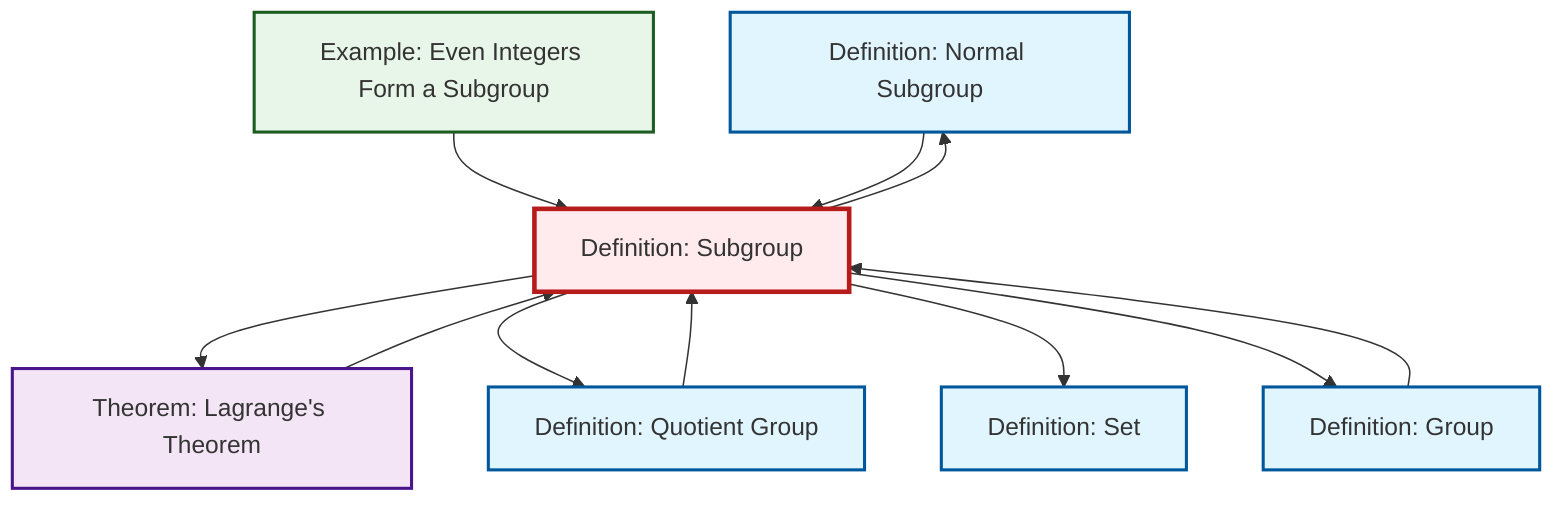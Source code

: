 graph TD
    classDef definition fill:#e1f5fe,stroke:#01579b,stroke-width:2px
    classDef theorem fill:#f3e5f5,stroke:#4a148c,stroke-width:2px
    classDef axiom fill:#fff3e0,stroke:#e65100,stroke-width:2px
    classDef example fill:#e8f5e9,stroke:#1b5e20,stroke-width:2px
    classDef current fill:#ffebee,stroke:#b71c1c,stroke-width:3px
    def-normal-subgroup["Definition: Normal Subgroup"]:::definition
    def-subgroup["Definition: Subgroup"]:::definition
    def-set["Definition: Set"]:::definition
    def-group["Definition: Group"]:::definition
    def-quotient-group["Definition: Quotient Group"]:::definition
    thm-lagrange["Theorem: Lagrange's Theorem"]:::theorem
    ex-even-integers-subgroup["Example: Even Integers Form a Subgroup"]:::example
    ex-even-integers-subgroup --> def-subgroup
    def-subgroup --> thm-lagrange
    def-subgroup --> def-quotient-group
    thm-lagrange --> def-subgroup
    def-quotient-group --> def-subgroup
    def-subgroup --> def-normal-subgroup
    def-subgroup --> def-set
    def-normal-subgroup --> def-subgroup
    def-group --> def-subgroup
    def-subgroup --> def-group
    class def-subgroup current
